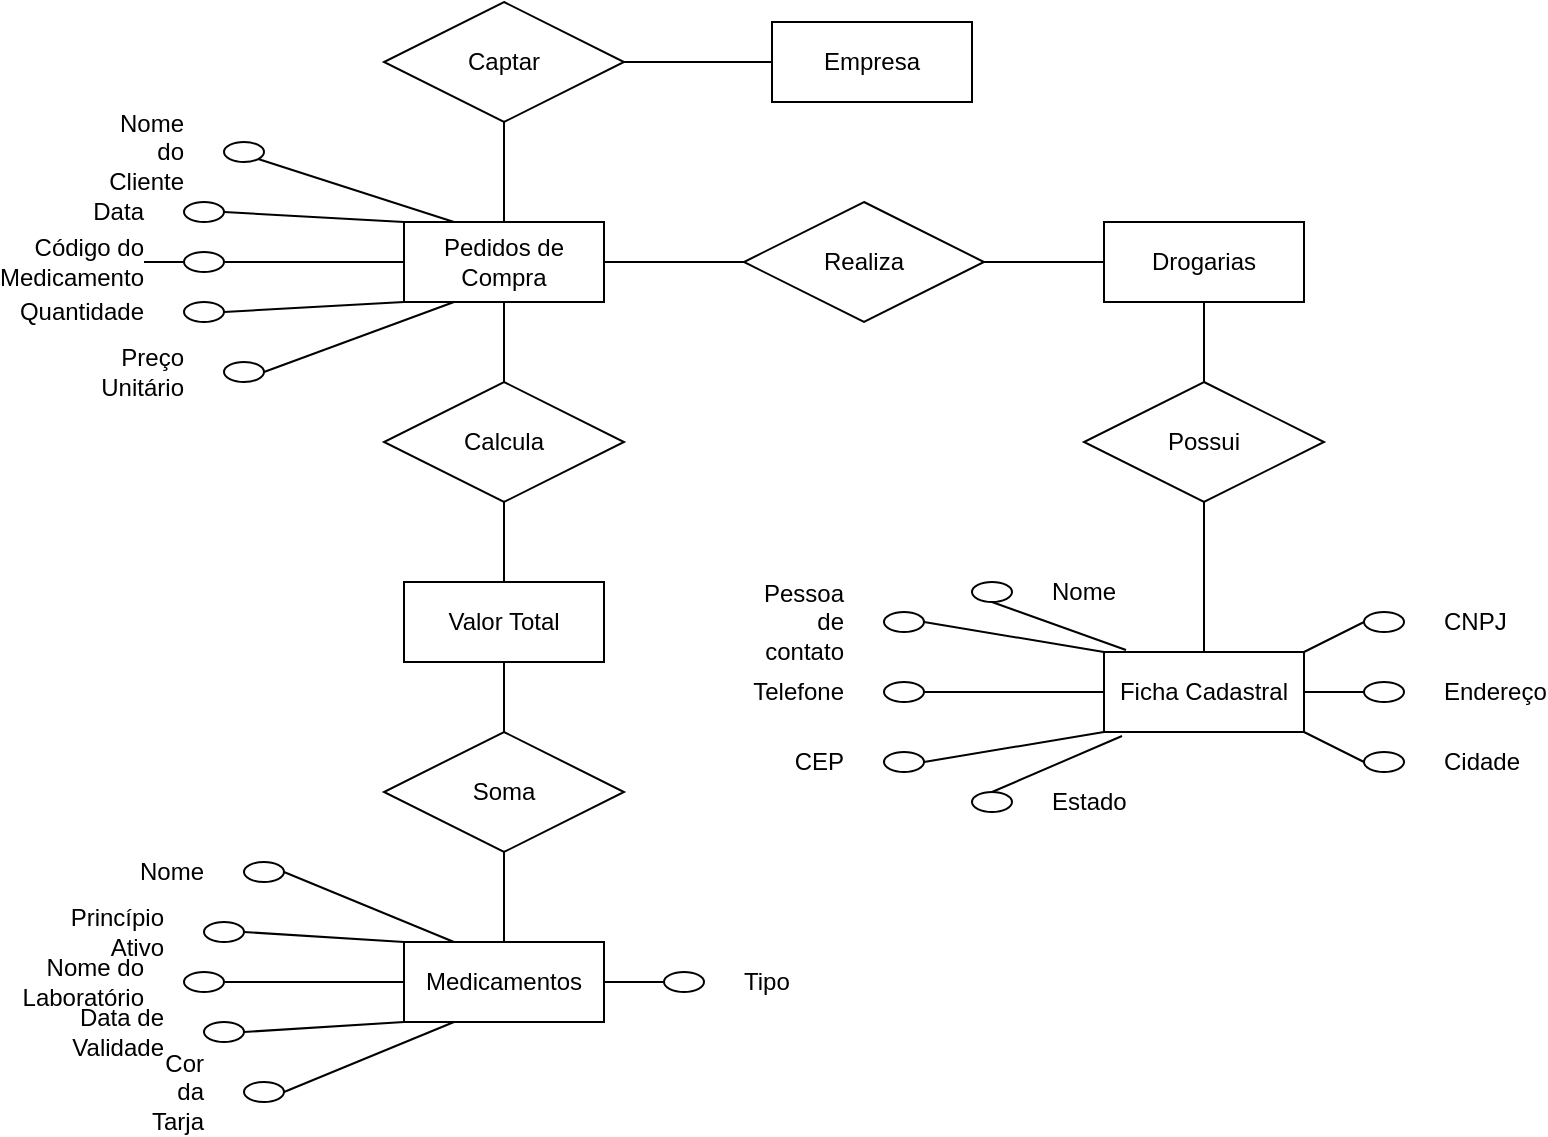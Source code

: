<mxfile version="24.7.7">
  <diagram name="Página-1" id="gpvBvDqMBgvRnBP4tdD0">
    <mxGraphModel dx="880" dy="468" grid="1" gridSize="10" guides="1" tooltips="1" connect="1" arrows="1" fold="1" page="1" pageScale="1" pageWidth="827" pageHeight="1169" math="0" shadow="0">
      <root>
        <mxCell id="0" />
        <mxCell id="1" parent="0" />
        <mxCell id="ggEcWh7m1R848xhjCulo-73" style="edgeStyle=none;shape=connector;rounded=0;orthogonalLoop=1;jettySize=auto;html=1;exitX=0;exitY=0.5;exitDx=0;exitDy=0;entryX=1;entryY=0.5;entryDx=0;entryDy=0;strokeColor=default;align=center;verticalAlign=middle;fontFamily=Helvetica;fontSize=11;fontColor=default;labelBackgroundColor=default;endArrow=none;endFill=0;" edge="1" parent="1" source="ggEcWh7m1R848xhjCulo-6" target="ggEcWh7m1R848xhjCulo-61">
          <mxGeometry relative="1" as="geometry" />
        </mxCell>
        <mxCell id="ggEcWh7m1R848xhjCulo-6" value="Empresa" style="whiteSpace=wrap;html=1;align=center;" vertex="1" parent="1">
          <mxGeometry x="404" y="200" width="100" height="40" as="geometry" />
        </mxCell>
        <mxCell id="ggEcWh7m1R848xhjCulo-71" style="edgeStyle=none;shape=connector;rounded=0;orthogonalLoop=1;jettySize=auto;html=1;exitX=0.5;exitY=1;exitDx=0;exitDy=0;entryX=0.5;entryY=0;entryDx=0;entryDy=0;strokeColor=default;align=center;verticalAlign=middle;fontFamily=Helvetica;fontSize=11;fontColor=default;labelBackgroundColor=default;endArrow=none;endFill=0;" edge="1" parent="1" source="ggEcWh7m1R848xhjCulo-8" target="ggEcWh7m1R848xhjCulo-70">
          <mxGeometry relative="1" as="geometry" />
        </mxCell>
        <mxCell id="ggEcWh7m1R848xhjCulo-8" value="Drogarias" style="whiteSpace=wrap;html=1;align=center;" vertex="1" parent="1">
          <mxGeometry x="570" y="300" width="100" height="40" as="geometry" />
        </mxCell>
        <mxCell id="ggEcWh7m1R848xhjCulo-9" value="Ficha Cadastral" style="whiteSpace=wrap;html=1;align=center;" vertex="1" parent="1">
          <mxGeometry x="570" y="515" width="100" height="40" as="geometry" />
        </mxCell>
        <mxCell id="ggEcWh7m1R848xhjCulo-10" value="Nome" style="ellipse;whiteSpace=wrap;html=1;align=left;spacing=40;" vertex="1" parent="1">
          <mxGeometry x="504" y="480" width="20" height="10" as="geometry" />
        </mxCell>
        <mxCell id="ggEcWh7m1R848xhjCulo-21" style="edgeStyle=none;shape=connector;rounded=0;orthogonalLoop=1;jettySize=auto;html=1;exitX=0;exitY=0.5;exitDx=0;exitDy=0;entryX=1;entryY=0;entryDx=0;entryDy=0;strokeColor=default;align=center;verticalAlign=middle;fontFamily=Helvetica;fontSize=11;fontColor=default;labelBackgroundColor=default;endArrow=none;endFill=0;" edge="1" parent="1" source="ggEcWh7m1R848xhjCulo-11" target="ggEcWh7m1R848xhjCulo-9">
          <mxGeometry relative="1" as="geometry" />
        </mxCell>
        <mxCell id="ggEcWh7m1R848xhjCulo-11" value="CNPJ" style="ellipse;whiteSpace=wrap;html=1;align=left;spacing=40;" vertex="1" parent="1">
          <mxGeometry x="700" y="495" width="20" height="10" as="geometry" />
        </mxCell>
        <mxCell id="ggEcWh7m1R848xhjCulo-22" style="edgeStyle=none;shape=connector;rounded=0;orthogonalLoop=1;jettySize=auto;html=1;exitX=0;exitY=0.5;exitDx=0;exitDy=0;entryX=1;entryY=0.5;entryDx=0;entryDy=0;strokeColor=default;align=center;verticalAlign=middle;fontFamily=Helvetica;fontSize=11;fontColor=default;labelBackgroundColor=default;endArrow=none;endFill=0;" edge="1" parent="1" source="ggEcWh7m1R848xhjCulo-12" target="ggEcWh7m1R848xhjCulo-9">
          <mxGeometry relative="1" as="geometry" />
        </mxCell>
        <mxCell id="ggEcWh7m1R848xhjCulo-12" value="Endereço" style="ellipse;whiteSpace=wrap;html=1;align=left;spacing=40;" vertex="1" parent="1">
          <mxGeometry x="700" y="530" width="20" height="10" as="geometry" />
        </mxCell>
        <mxCell id="ggEcWh7m1R848xhjCulo-23" style="edgeStyle=none;shape=connector;rounded=0;orthogonalLoop=1;jettySize=auto;html=1;exitX=0;exitY=0.5;exitDx=0;exitDy=0;entryX=1;entryY=1;entryDx=0;entryDy=0;strokeColor=default;align=center;verticalAlign=middle;fontFamily=Helvetica;fontSize=11;fontColor=default;labelBackgroundColor=default;endArrow=none;endFill=0;" edge="1" parent="1" source="ggEcWh7m1R848xhjCulo-14" target="ggEcWh7m1R848xhjCulo-9">
          <mxGeometry relative="1" as="geometry" />
        </mxCell>
        <mxCell id="ggEcWh7m1R848xhjCulo-14" value="Cidade" style="ellipse;whiteSpace=wrap;html=1;align=left;spacing=40;" vertex="1" parent="1">
          <mxGeometry x="700" y="565" width="20" height="10" as="geometry" />
        </mxCell>
        <mxCell id="ggEcWh7m1R848xhjCulo-27" style="edgeStyle=none;shape=connector;rounded=0;orthogonalLoop=1;jettySize=auto;html=1;exitX=1;exitY=0.5;exitDx=0;exitDy=0;entryX=0;entryY=0;entryDx=0;entryDy=0;strokeColor=default;align=center;verticalAlign=middle;fontFamily=Helvetica;fontSize=11;fontColor=default;labelBackgroundColor=default;endArrow=none;endFill=0;" edge="1" parent="1" source="ggEcWh7m1R848xhjCulo-16" target="ggEcWh7m1R848xhjCulo-9">
          <mxGeometry relative="1" as="geometry" />
        </mxCell>
        <mxCell id="ggEcWh7m1R848xhjCulo-16" value="Pessoa de contato" style="ellipse;whiteSpace=wrap;html=1;align=right;spacing=40;" vertex="1" parent="1">
          <mxGeometry x="460" y="495" width="20" height="10" as="geometry" />
        </mxCell>
        <mxCell id="ggEcWh7m1R848xhjCulo-26" style="edgeStyle=none;shape=connector;rounded=0;orthogonalLoop=1;jettySize=auto;html=1;exitX=1;exitY=0.5;exitDx=0;exitDy=0;entryX=0;entryY=0.5;entryDx=0;entryDy=0;strokeColor=default;align=center;verticalAlign=middle;fontFamily=Helvetica;fontSize=11;fontColor=default;labelBackgroundColor=default;endArrow=none;endFill=0;" edge="1" parent="1" source="ggEcWh7m1R848xhjCulo-17" target="ggEcWh7m1R848xhjCulo-9">
          <mxGeometry relative="1" as="geometry" />
        </mxCell>
        <mxCell id="ggEcWh7m1R848xhjCulo-17" value="Telefone" style="ellipse;whiteSpace=wrap;html=1;align=right;spacing=40;" vertex="1" parent="1">
          <mxGeometry x="460" y="530" width="20" height="10" as="geometry" />
        </mxCell>
        <mxCell id="ggEcWh7m1R848xhjCulo-25" style="edgeStyle=none;shape=connector;rounded=0;orthogonalLoop=1;jettySize=auto;html=1;exitX=1;exitY=0.5;exitDx=0;exitDy=0;entryX=0;entryY=1;entryDx=0;entryDy=0;strokeColor=default;align=center;verticalAlign=middle;fontFamily=Helvetica;fontSize=11;fontColor=default;labelBackgroundColor=default;endArrow=none;endFill=0;" edge="1" parent="1" source="ggEcWh7m1R848xhjCulo-18" target="ggEcWh7m1R848xhjCulo-9">
          <mxGeometry relative="1" as="geometry" />
        </mxCell>
        <mxCell id="ggEcWh7m1R848xhjCulo-18" value="CEP" style="ellipse;whiteSpace=wrap;html=1;align=right;spacing=40;" vertex="1" parent="1">
          <mxGeometry x="460" y="565" width="20" height="10" as="geometry" />
        </mxCell>
        <mxCell id="ggEcWh7m1R848xhjCulo-19" value="Estado" style="ellipse;whiteSpace=wrap;html=1;align=left;spacing=40;" vertex="1" parent="1">
          <mxGeometry x="504" y="585" width="20" height="10" as="geometry" />
        </mxCell>
        <mxCell id="ggEcWh7m1R848xhjCulo-20" style="rounded=0;orthogonalLoop=1;jettySize=auto;html=1;exitX=0.5;exitY=1;exitDx=0;exitDy=0;entryX=0.11;entryY=-0.025;entryDx=0;entryDy=0;entryPerimeter=0;endArrow=none;endFill=0;" edge="1" parent="1" source="ggEcWh7m1R848xhjCulo-10" target="ggEcWh7m1R848xhjCulo-9">
          <mxGeometry relative="1" as="geometry" />
        </mxCell>
        <mxCell id="ggEcWh7m1R848xhjCulo-24" style="edgeStyle=none;shape=connector;rounded=0;orthogonalLoop=1;jettySize=auto;html=1;exitX=0.5;exitY=0;exitDx=0;exitDy=0;entryX=0.09;entryY=1.05;entryDx=0;entryDy=0;entryPerimeter=0;strokeColor=default;align=center;verticalAlign=middle;fontFamily=Helvetica;fontSize=11;fontColor=default;labelBackgroundColor=default;endArrow=none;endFill=0;" edge="1" parent="1" source="ggEcWh7m1R848xhjCulo-19" target="ggEcWh7m1R848xhjCulo-9">
          <mxGeometry relative="1" as="geometry" />
        </mxCell>
        <mxCell id="ggEcWh7m1R848xhjCulo-77" style="edgeStyle=none;shape=connector;rounded=0;orthogonalLoop=1;jettySize=auto;html=1;exitX=0.5;exitY=1;exitDx=0;exitDy=0;entryX=0.5;entryY=0;entryDx=0;entryDy=0;strokeColor=default;align=center;verticalAlign=middle;fontFamily=Helvetica;fontSize=11;fontColor=default;labelBackgroundColor=default;endArrow=none;endFill=0;" edge="1" parent="1" source="ggEcWh7m1R848xhjCulo-31" target="ggEcWh7m1R848xhjCulo-76">
          <mxGeometry relative="1" as="geometry" />
        </mxCell>
        <mxCell id="ggEcWh7m1R848xhjCulo-31" value="Pedidos de Compra" style="whiteSpace=wrap;html=1;align=center;" vertex="1" parent="1">
          <mxGeometry x="220" y="300" width="100" height="40" as="geometry" />
        </mxCell>
        <mxCell id="ggEcWh7m1R848xhjCulo-39" style="edgeStyle=none;shape=connector;rounded=0;orthogonalLoop=1;jettySize=auto;html=1;exitX=1;exitY=0.5;exitDx=0;exitDy=0;entryX=0;entryY=0;entryDx=0;entryDy=0;strokeColor=default;align=center;verticalAlign=middle;fontFamily=Helvetica;fontSize=11;fontColor=default;labelBackgroundColor=default;endArrow=none;endFill=0;" edge="1" parent="1" source="ggEcWh7m1R848xhjCulo-32" target="ggEcWh7m1R848xhjCulo-31">
          <mxGeometry relative="1" as="geometry" />
        </mxCell>
        <mxCell id="ggEcWh7m1R848xhjCulo-32" value="Data" style="ellipse;whiteSpace=wrap;html=1;align=right;spacing=40;" vertex="1" parent="1">
          <mxGeometry x="110" y="290" width="20" height="10" as="geometry" />
        </mxCell>
        <mxCell id="ggEcWh7m1R848xhjCulo-40" style="edgeStyle=none;shape=connector;rounded=0;orthogonalLoop=1;jettySize=auto;html=1;exitX=1;exitY=0.5;exitDx=0;exitDy=0;entryX=0;entryY=0.5;entryDx=0;entryDy=0;strokeColor=default;align=center;verticalAlign=middle;fontFamily=Helvetica;fontSize=11;fontColor=default;labelBackgroundColor=default;endArrow=none;endFill=0;" edge="1" parent="1" target="ggEcWh7m1R848xhjCulo-31">
          <mxGeometry relative="1" as="geometry">
            <mxPoint x="90" y="320" as="sourcePoint" />
          </mxGeometry>
        </mxCell>
        <mxCell id="ggEcWh7m1R848xhjCulo-33" value="Código do Medicamento" style="ellipse;whiteSpace=wrap;html=1;align=right;spacing=40;" vertex="1" parent="1">
          <mxGeometry x="110" y="315" width="20" height="10" as="geometry" />
        </mxCell>
        <mxCell id="ggEcWh7m1R848xhjCulo-41" style="edgeStyle=none;shape=connector;rounded=0;orthogonalLoop=1;jettySize=auto;html=1;exitX=1;exitY=0.5;exitDx=0;exitDy=0;entryX=0;entryY=1;entryDx=0;entryDy=0;strokeColor=default;align=center;verticalAlign=middle;fontFamily=Helvetica;fontSize=11;fontColor=default;labelBackgroundColor=default;endArrow=none;endFill=0;" edge="1" parent="1" source="ggEcWh7m1R848xhjCulo-34" target="ggEcWh7m1R848xhjCulo-31">
          <mxGeometry relative="1" as="geometry" />
        </mxCell>
        <mxCell id="ggEcWh7m1R848xhjCulo-34" value="Quantidade" style="ellipse;whiteSpace=wrap;html=1;align=right;spacing=40;" vertex="1" parent="1">
          <mxGeometry x="110" y="340" width="20" height="10" as="geometry" />
        </mxCell>
        <mxCell id="ggEcWh7m1R848xhjCulo-38" style="edgeStyle=none;shape=connector;rounded=0;orthogonalLoop=1;jettySize=auto;html=1;exitX=1;exitY=1;exitDx=0;exitDy=0;entryX=0.25;entryY=0;entryDx=0;entryDy=0;strokeColor=default;align=center;verticalAlign=middle;fontFamily=Helvetica;fontSize=11;fontColor=default;labelBackgroundColor=default;endArrow=none;endFill=0;" edge="1" parent="1" source="ggEcWh7m1R848xhjCulo-35" target="ggEcWh7m1R848xhjCulo-31">
          <mxGeometry relative="1" as="geometry" />
        </mxCell>
        <mxCell id="ggEcWh7m1R848xhjCulo-35" value="Nome do Cliente" style="ellipse;whiteSpace=wrap;html=1;align=right;spacing=40;" vertex="1" parent="1">
          <mxGeometry x="130" y="260" width="20" height="10" as="geometry" />
        </mxCell>
        <mxCell id="ggEcWh7m1R848xhjCulo-42" style="edgeStyle=none;shape=connector;rounded=0;orthogonalLoop=1;jettySize=auto;html=1;exitX=1;exitY=0.5;exitDx=0;exitDy=0;entryX=0.25;entryY=1;entryDx=0;entryDy=0;strokeColor=default;align=center;verticalAlign=middle;fontFamily=Helvetica;fontSize=11;fontColor=default;labelBackgroundColor=default;endArrow=none;endFill=0;" edge="1" parent="1" source="ggEcWh7m1R848xhjCulo-36" target="ggEcWh7m1R848xhjCulo-31">
          <mxGeometry relative="1" as="geometry" />
        </mxCell>
        <mxCell id="ggEcWh7m1R848xhjCulo-36" value="Preço Unitário" style="ellipse;whiteSpace=wrap;html=1;align=right;spacing=40;" vertex="1" parent="1">
          <mxGeometry x="130" y="370" width="20" height="10" as="geometry" />
        </mxCell>
        <mxCell id="ggEcWh7m1R848xhjCulo-37" value="Medicamentos" style="whiteSpace=wrap;html=1;align=center;" vertex="1" parent="1">
          <mxGeometry x="220" y="660" width="100" height="40" as="geometry" />
        </mxCell>
        <mxCell id="ggEcWh7m1R848xhjCulo-82" style="edgeStyle=none;shape=connector;rounded=0;orthogonalLoop=1;jettySize=auto;html=1;exitX=1;exitY=0.5;exitDx=0;exitDy=0;entryX=0;entryY=0.5;entryDx=0;entryDy=0;strokeColor=default;align=center;verticalAlign=middle;fontFamily=Helvetica;fontSize=11;fontColor=default;labelBackgroundColor=default;endArrow=none;endFill=0;" edge="1" parent="1" source="ggEcWh7m1R848xhjCulo-45" target="ggEcWh7m1R848xhjCulo-37">
          <mxGeometry relative="1" as="geometry" />
        </mxCell>
        <mxCell id="ggEcWh7m1R848xhjCulo-45" value="Nome do Laboratório" style="ellipse;whiteSpace=wrap;html=1;align=right;spacing=40;" vertex="1" parent="1">
          <mxGeometry x="110" y="675" width="20" height="10" as="geometry" />
        </mxCell>
        <mxCell id="ggEcWh7m1R848xhjCulo-56" style="edgeStyle=none;shape=connector;rounded=0;orthogonalLoop=1;jettySize=auto;html=1;exitX=1;exitY=0.5;exitDx=0;exitDy=0;entryX=0;entryY=1;entryDx=0;entryDy=0;strokeColor=default;align=center;verticalAlign=middle;fontFamily=Helvetica;fontSize=11;fontColor=default;labelBackgroundColor=default;endArrow=none;endFill=0;" edge="1" parent="1" source="ggEcWh7m1R848xhjCulo-46" target="ggEcWh7m1R848xhjCulo-37">
          <mxGeometry relative="1" as="geometry" />
        </mxCell>
        <mxCell id="ggEcWh7m1R848xhjCulo-46" value="Data de Validade" style="ellipse;whiteSpace=wrap;html=1;align=right;spacing=40;" vertex="1" parent="1">
          <mxGeometry x="120" y="700" width="20" height="10" as="geometry" />
        </mxCell>
        <mxCell id="ggEcWh7m1R848xhjCulo-54" style="edgeStyle=none;shape=connector;rounded=0;orthogonalLoop=1;jettySize=auto;html=1;exitX=1;exitY=0.5;exitDx=0;exitDy=0;entryX=0;entryY=0;entryDx=0;entryDy=0;strokeColor=default;align=center;verticalAlign=middle;fontFamily=Helvetica;fontSize=11;fontColor=default;labelBackgroundColor=default;endArrow=none;endFill=0;" edge="1" parent="1" source="ggEcWh7m1R848xhjCulo-47" target="ggEcWh7m1R848xhjCulo-37">
          <mxGeometry relative="1" as="geometry" />
        </mxCell>
        <mxCell id="ggEcWh7m1R848xhjCulo-47" value="Princípio Ativo" style="ellipse;whiteSpace=wrap;html=1;align=right;spacing=40;" vertex="1" parent="1">
          <mxGeometry x="120" y="650" width="20" height="10" as="geometry" />
        </mxCell>
        <mxCell id="ggEcWh7m1R848xhjCulo-53" style="edgeStyle=none;shape=connector;rounded=0;orthogonalLoop=1;jettySize=auto;html=1;exitX=1;exitY=0.5;exitDx=0;exitDy=0;entryX=0.25;entryY=0;entryDx=0;entryDy=0;strokeColor=default;align=center;verticalAlign=middle;fontFamily=Helvetica;fontSize=11;fontColor=default;labelBackgroundColor=default;endArrow=none;endFill=0;" edge="1" parent="1" source="ggEcWh7m1R848xhjCulo-48" target="ggEcWh7m1R848xhjCulo-37">
          <mxGeometry relative="1" as="geometry" />
        </mxCell>
        <mxCell id="ggEcWh7m1R848xhjCulo-48" value="Nome" style="ellipse;whiteSpace=wrap;html=1;align=right;spacing=40;" vertex="1" parent="1">
          <mxGeometry x="140" y="620" width="20" height="10" as="geometry" />
        </mxCell>
        <mxCell id="ggEcWh7m1R848xhjCulo-57" style="edgeStyle=none;shape=connector;rounded=0;orthogonalLoop=1;jettySize=auto;html=1;exitX=1;exitY=0.5;exitDx=0;exitDy=0;entryX=0.25;entryY=1;entryDx=0;entryDy=0;strokeColor=default;align=center;verticalAlign=middle;fontFamily=Helvetica;fontSize=11;fontColor=default;labelBackgroundColor=default;endArrow=none;endFill=0;" edge="1" parent="1" source="ggEcWh7m1R848xhjCulo-50" target="ggEcWh7m1R848xhjCulo-37">
          <mxGeometry relative="1" as="geometry" />
        </mxCell>
        <mxCell id="ggEcWh7m1R848xhjCulo-50" value="Cor da Tarja" style="ellipse;whiteSpace=wrap;html=1;align=right;spacing=40;" vertex="1" parent="1">
          <mxGeometry x="140" y="730" width="20" height="10" as="geometry" />
        </mxCell>
        <mxCell id="ggEcWh7m1R848xhjCulo-52" style="edgeStyle=none;shape=connector;rounded=0;orthogonalLoop=1;jettySize=auto;html=1;exitX=0;exitY=0.5;exitDx=0;exitDy=0;entryX=1;entryY=0.5;entryDx=0;entryDy=0;strokeColor=default;align=center;verticalAlign=middle;fontFamily=Helvetica;fontSize=11;fontColor=default;labelBackgroundColor=default;endArrow=none;endFill=0;" edge="1" parent="1" source="ggEcWh7m1R848xhjCulo-51" target="ggEcWh7m1R848xhjCulo-37">
          <mxGeometry relative="1" as="geometry" />
        </mxCell>
        <mxCell id="ggEcWh7m1R848xhjCulo-51" value="Tipo" style="ellipse;whiteSpace=wrap;html=1;align=left;spacing=40;" vertex="1" parent="1">
          <mxGeometry x="350" y="675" width="20" height="10" as="geometry" />
        </mxCell>
        <mxCell id="ggEcWh7m1R848xhjCulo-63" style="edgeStyle=none;shape=connector;rounded=0;orthogonalLoop=1;jettySize=auto;html=1;exitX=0.5;exitY=1;exitDx=0;exitDy=0;entryX=0.5;entryY=0;entryDx=0;entryDy=0;strokeColor=default;align=center;verticalAlign=middle;fontFamily=Helvetica;fontSize=11;fontColor=default;labelBackgroundColor=default;endArrow=none;endFill=0;" edge="1" parent="1" source="ggEcWh7m1R848xhjCulo-61" target="ggEcWh7m1R848xhjCulo-31">
          <mxGeometry relative="1" as="geometry" />
        </mxCell>
        <mxCell id="ggEcWh7m1R848xhjCulo-61" value="Captar" style="shape=rhombus;perimeter=rhombusPerimeter;whiteSpace=wrap;html=1;align=center;" vertex="1" parent="1">
          <mxGeometry x="210" y="190" width="120" height="60" as="geometry" />
        </mxCell>
        <mxCell id="ggEcWh7m1R848xhjCulo-67" style="edgeStyle=none;shape=connector;rounded=0;orthogonalLoop=1;jettySize=auto;html=1;exitX=0;exitY=0.5;exitDx=0;exitDy=0;entryX=1;entryY=0.5;entryDx=0;entryDy=0;strokeColor=default;align=center;verticalAlign=middle;fontFamily=Helvetica;fontSize=11;fontColor=default;labelBackgroundColor=default;endArrow=none;endFill=0;" edge="1" parent="1" source="ggEcWh7m1R848xhjCulo-65" target="ggEcWh7m1R848xhjCulo-31">
          <mxGeometry relative="1" as="geometry" />
        </mxCell>
        <mxCell id="ggEcWh7m1R848xhjCulo-68" style="edgeStyle=none;shape=connector;rounded=0;orthogonalLoop=1;jettySize=auto;html=1;exitX=1;exitY=0.5;exitDx=0;exitDy=0;entryX=0;entryY=0.5;entryDx=0;entryDy=0;strokeColor=default;align=center;verticalAlign=middle;fontFamily=Helvetica;fontSize=11;fontColor=default;labelBackgroundColor=default;endArrow=none;endFill=0;" edge="1" parent="1" source="ggEcWh7m1R848xhjCulo-65" target="ggEcWh7m1R848xhjCulo-8">
          <mxGeometry relative="1" as="geometry" />
        </mxCell>
        <mxCell id="ggEcWh7m1R848xhjCulo-65" value="Realiza" style="shape=rhombus;perimeter=rhombusPerimeter;whiteSpace=wrap;html=1;align=center;" vertex="1" parent="1">
          <mxGeometry x="390" y="290" width="120" height="60" as="geometry" />
        </mxCell>
        <mxCell id="ggEcWh7m1R848xhjCulo-72" style="edgeStyle=none;shape=connector;rounded=0;orthogonalLoop=1;jettySize=auto;html=1;exitX=0.5;exitY=1;exitDx=0;exitDy=0;entryX=0.5;entryY=0;entryDx=0;entryDy=0;strokeColor=default;align=center;verticalAlign=middle;fontFamily=Helvetica;fontSize=11;fontColor=default;labelBackgroundColor=default;endArrow=none;endFill=0;" edge="1" parent="1" source="ggEcWh7m1R848xhjCulo-70" target="ggEcWh7m1R848xhjCulo-9">
          <mxGeometry relative="1" as="geometry" />
        </mxCell>
        <mxCell id="ggEcWh7m1R848xhjCulo-70" value="Possui" style="shape=rhombus;perimeter=rhombusPerimeter;whiteSpace=wrap;html=1;align=center;" vertex="1" parent="1">
          <mxGeometry x="560" y="380" width="120" height="60" as="geometry" />
        </mxCell>
        <mxCell id="ggEcWh7m1R848xhjCulo-80" style="edgeStyle=none;shape=connector;rounded=0;orthogonalLoop=1;jettySize=auto;html=1;exitX=0.5;exitY=1;exitDx=0;exitDy=0;entryX=0.5;entryY=0;entryDx=0;entryDy=0;strokeColor=default;align=center;verticalAlign=middle;fontFamily=Helvetica;fontSize=11;fontColor=default;labelBackgroundColor=default;endArrow=none;endFill=0;" edge="1" parent="1" source="ggEcWh7m1R848xhjCulo-74" target="ggEcWh7m1R848xhjCulo-79">
          <mxGeometry relative="1" as="geometry" />
        </mxCell>
        <mxCell id="ggEcWh7m1R848xhjCulo-74" value="Valor Total" style="whiteSpace=wrap;html=1;align=center;" vertex="1" parent="1">
          <mxGeometry x="220" y="480" width="100" height="40" as="geometry" />
        </mxCell>
        <mxCell id="ggEcWh7m1R848xhjCulo-78" style="edgeStyle=none;shape=connector;rounded=0;orthogonalLoop=1;jettySize=auto;html=1;exitX=0.5;exitY=1;exitDx=0;exitDy=0;entryX=0.5;entryY=0;entryDx=0;entryDy=0;strokeColor=default;align=center;verticalAlign=middle;fontFamily=Helvetica;fontSize=11;fontColor=default;labelBackgroundColor=default;endArrow=none;endFill=0;" edge="1" parent="1" source="ggEcWh7m1R848xhjCulo-76" target="ggEcWh7m1R848xhjCulo-74">
          <mxGeometry relative="1" as="geometry" />
        </mxCell>
        <mxCell id="ggEcWh7m1R848xhjCulo-76" value="Calcula" style="shape=rhombus;perimeter=rhombusPerimeter;whiteSpace=wrap;html=1;align=center;" vertex="1" parent="1">
          <mxGeometry x="210" y="380" width="120" height="60" as="geometry" />
        </mxCell>
        <mxCell id="ggEcWh7m1R848xhjCulo-81" style="edgeStyle=none;shape=connector;rounded=0;orthogonalLoop=1;jettySize=auto;html=1;exitX=0.5;exitY=1;exitDx=0;exitDy=0;entryX=0.5;entryY=0;entryDx=0;entryDy=0;strokeColor=default;align=center;verticalAlign=middle;fontFamily=Helvetica;fontSize=11;fontColor=default;labelBackgroundColor=default;endArrow=none;endFill=0;" edge="1" parent="1" source="ggEcWh7m1R848xhjCulo-79" target="ggEcWh7m1R848xhjCulo-37">
          <mxGeometry relative="1" as="geometry" />
        </mxCell>
        <mxCell id="ggEcWh7m1R848xhjCulo-79" value="Soma" style="shape=rhombus;perimeter=rhombusPerimeter;whiteSpace=wrap;html=1;align=center;" vertex="1" parent="1">
          <mxGeometry x="210" y="555" width="120" height="60" as="geometry" />
        </mxCell>
      </root>
    </mxGraphModel>
  </diagram>
</mxfile>

